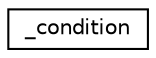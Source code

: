 digraph "Graphical Class Hierarchy"
{
  edge [fontname="Helvetica",fontsize="10",labelfontname="Helvetica",labelfontsize="10"];
  node [fontname="Helvetica",fontsize="10",shape=record];
  rankdir="LR";
  Node1 [label="_condition",height=0.2,width=0.4,color="black", fillcolor="white", style="filled",URL="$struct__condition.html"];
}
